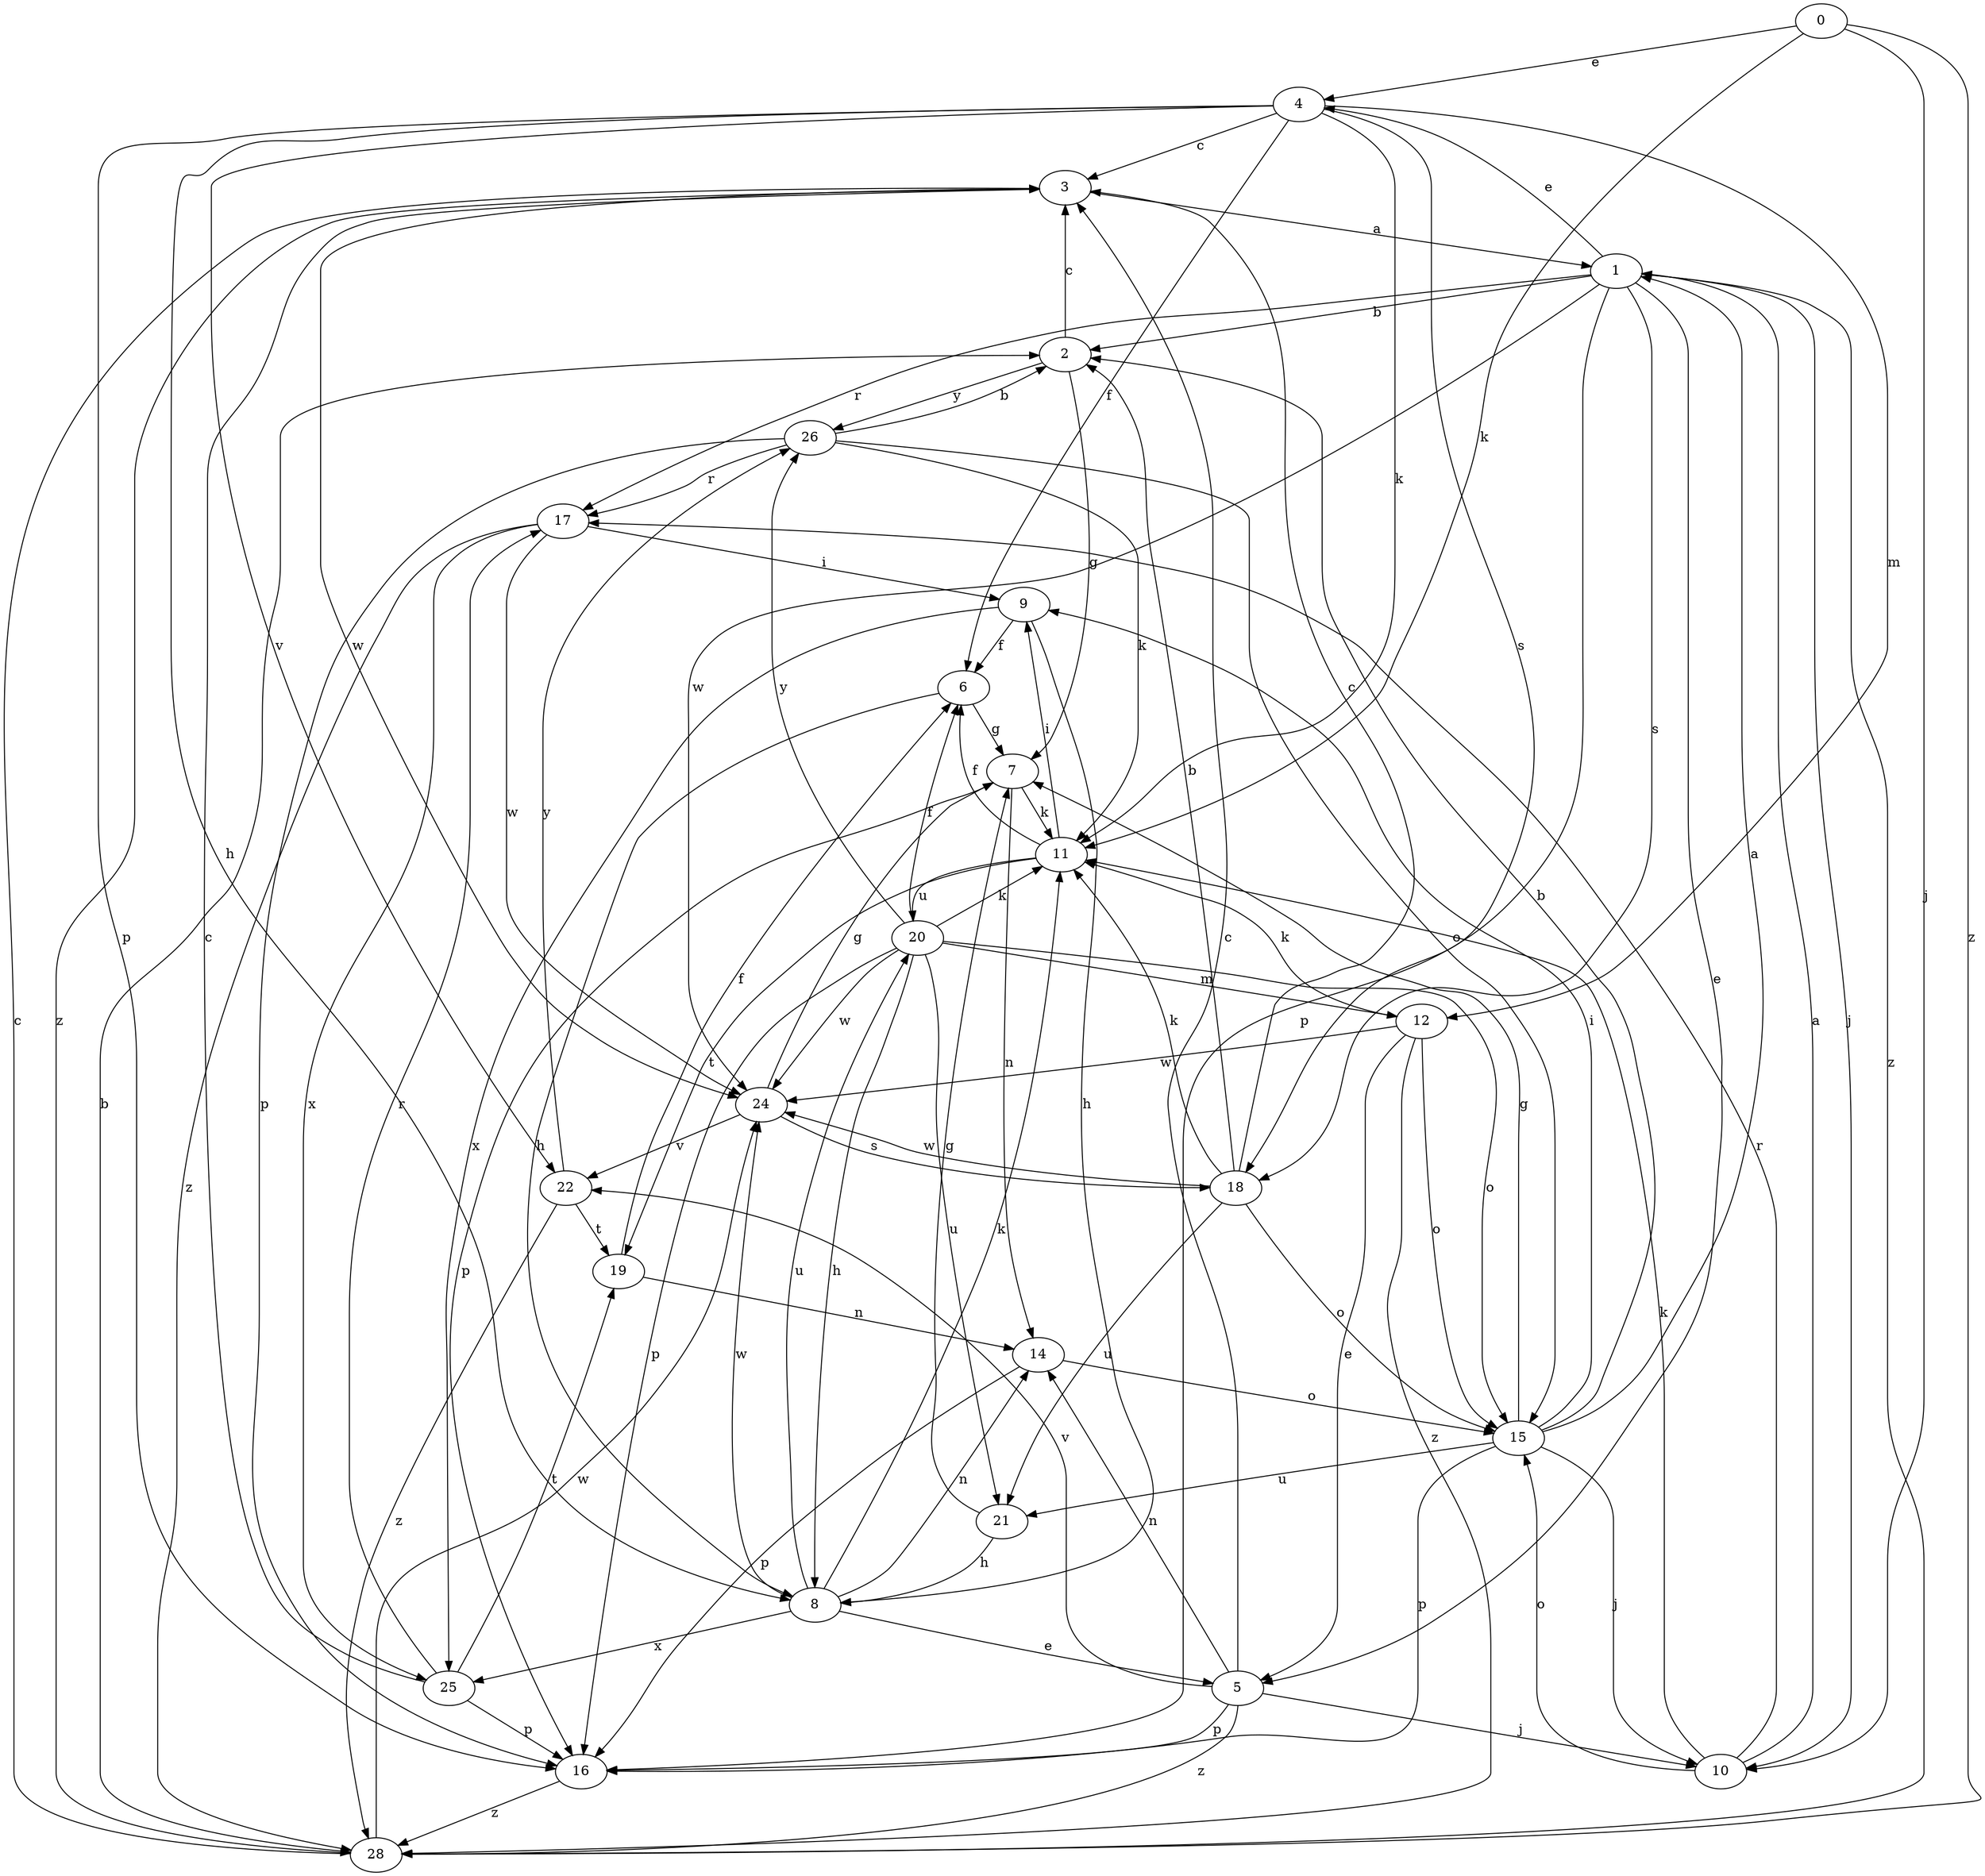 strict digraph  {
0;
1;
2;
3;
4;
5;
6;
7;
8;
9;
10;
11;
12;
14;
15;
16;
17;
18;
19;
20;
21;
22;
24;
25;
26;
28;
0 -> 4  [label=e];
0 -> 10  [label=j];
0 -> 11  [label=k];
0 -> 28  [label=z];
1 -> 2  [label=b];
1 -> 4  [label=e];
1 -> 5  [label=e];
1 -> 10  [label=j];
1 -> 16  [label=p];
1 -> 17  [label=r];
1 -> 18  [label=s];
1 -> 24  [label=w];
1 -> 28  [label=z];
2 -> 3  [label=c];
2 -> 7  [label=g];
2 -> 26  [label=y];
3 -> 1  [label=a];
3 -> 24  [label=w];
3 -> 28  [label=z];
4 -> 3  [label=c];
4 -> 6  [label=f];
4 -> 8  [label=h];
4 -> 11  [label=k];
4 -> 12  [label=m];
4 -> 16  [label=p];
4 -> 18  [label=s];
4 -> 22  [label=v];
5 -> 3  [label=c];
5 -> 10  [label=j];
5 -> 14  [label=n];
5 -> 16  [label=p];
5 -> 22  [label=v];
5 -> 28  [label=z];
6 -> 7  [label=g];
6 -> 8  [label=h];
7 -> 11  [label=k];
7 -> 14  [label=n];
7 -> 16  [label=p];
8 -> 5  [label=e];
8 -> 11  [label=k];
8 -> 14  [label=n];
8 -> 20  [label=u];
8 -> 24  [label=w];
8 -> 25  [label=x];
9 -> 6  [label=f];
9 -> 8  [label=h];
9 -> 25  [label=x];
10 -> 1  [label=a];
10 -> 11  [label=k];
10 -> 15  [label=o];
10 -> 17  [label=r];
11 -> 6  [label=f];
11 -> 9  [label=i];
11 -> 19  [label=t];
11 -> 20  [label=u];
12 -> 5  [label=e];
12 -> 11  [label=k];
12 -> 15  [label=o];
12 -> 24  [label=w];
12 -> 28  [label=z];
14 -> 15  [label=o];
14 -> 16  [label=p];
15 -> 1  [label=a];
15 -> 2  [label=b];
15 -> 7  [label=g];
15 -> 9  [label=i];
15 -> 10  [label=j];
15 -> 16  [label=p];
15 -> 21  [label=u];
16 -> 28  [label=z];
17 -> 9  [label=i];
17 -> 24  [label=w];
17 -> 25  [label=x];
17 -> 28  [label=z];
18 -> 2  [label=b];
18 -> 3  [label=c];
18 -> 11  [label=k];
18 -> 15  [label=o];
18 -> 21  [label=u];
18 -> 24  [label=w];
19 -> 6  [label=f];
19 -> 14  [label=n];
20 -> 6  [label=f];
20 -> 8  [label=h];
20 -> 11  [label=k];
20 -> 12  [label=m];
20 -> 15  [label=o];
20 -> 16  [label=p];
20 -> 21  [label=u];
20 -> 24  [label=w];
20 -> 26  [label=y];
21 -> 7  [label=g];
21 -> 8  [label=h];
22 -> 19  [label=t];
22 -> 26  [label=y];
22 -> 28  [label=z];
24 -> 7  [label=g];
24 -> 18  [label=s];
24 -> 22  [label=v];
25 -> 3  [label=c];
25 -> 16  [label=p];
25 -> 17  [label=r];
25 -> 19  [label=t];
26 -> 2  [label=b];
26 -> 11  [label=k];
26 -> 15  [label=o];
26 -> 16  [label=p];
26 -> 17  [label=r];
28 -> 2  [label=b];
28 -> 3  [label=c];
28 -> 24  [label=w];
}
